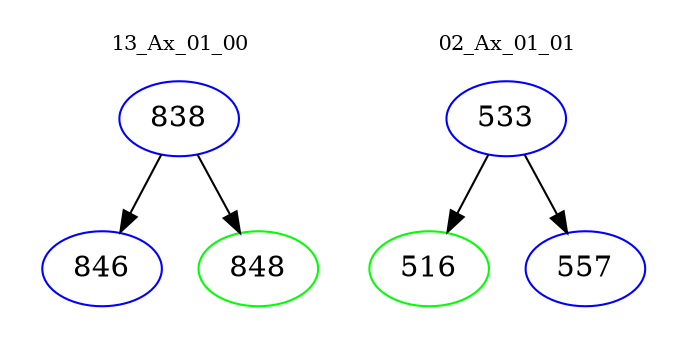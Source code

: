 digraph{
subgraph cluster_0 {
color = white
label = "13_Ax_01_00";
fontsize=10;
T0_838 [label="838", color="blue"]
T0_838 -> T0_846 [color="black"]
T0_846 [label="846", color="blue"]
T0_838 -> T0_848 [color="black"]
T0_848 [label="848", color="green"]
}
subgraph cluster_1 {
color = white
label = "02_Ax_01_01";
fontsize=10;
T1_533 [label="533", color="blue"]
T1_533 -> T1_516 [color="black"]
T1_516 [label="516", color="green"]
T1_533 -> T1_557 [color="black"]
T1_557 [label="557", color="blue"]
}
}
